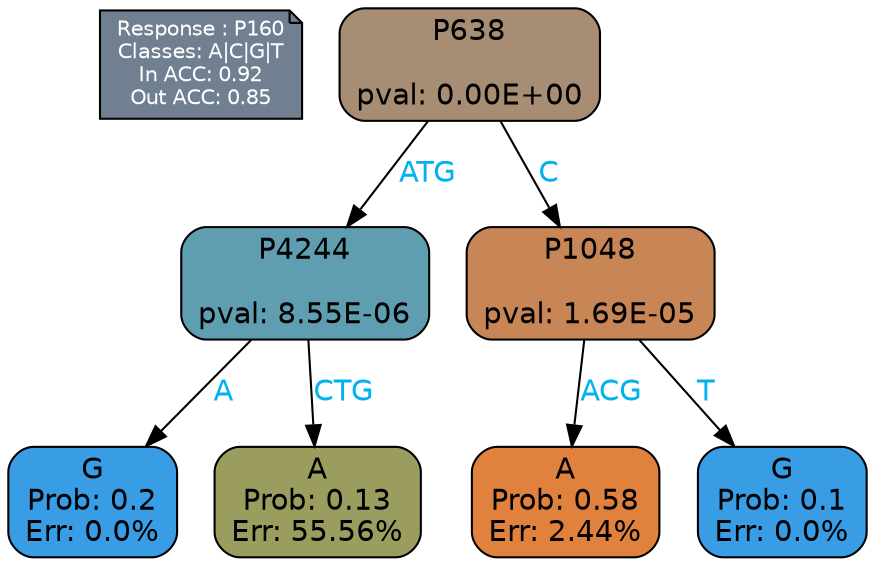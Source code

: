 digraph Tree {
node [shape=box, style="filled, rounded", color="black", fontname=helvetica] ;
graph [ranksep=equally, splines=polylines, bgcolor=transparent, dpi=600] ;
edge [fontname=helvetica] ;
LEGEND [label="Response : P160
Classes: A|C|G|T
In ACC: 0.92
Out ACC: 0.85
",shape=note,align=left,style=filled,fillcolor="slategray",fontcolor="white",fontsize=10];1 [label="P638

pval: 0.00E+00", fillcolor="#a68d73"] ;
2 [label="P4244

pval: 8.55E-06", fillcolor="#5f9db0"] ;
3 [label="G
Prob: 0.2
Err: 0.0%", fillcolor="#399de5"] ;
4 [label="A
Prob: 0.13
Err: 55.56%", fillcolor="#9b9d5f"] ;
5 [label="P1048

pval: 1.69E-05", fillcolor="#c88555"] ;
6 [label="A
Prob: 0.58
Err: 2.44%", fillcolor="#e0813d"] ;
7 [label="G
Prob: 0.1
Err: 0.0%", fillcolor="#399de5"] ;
1 -> 2 [label="ATG",fontcolor=deepskyblue2] ;
1 -> 5 [label="C",fontcolor=deepskyblue2] ;
2 -> 3 [label="A",fontcolor=deepskyblue2] ;
2 -> 4 [label="CTG",fontcolor=deepskyblue2] ;
5 -> 6 [label="ACG",fontcolor=deepskyblue2] ;
5 -> 7 [label="T",fontcolor=deepskyblue2] ;
{rank = same; 3;4;6;7;}{rank = same; LEGEND;1;}}